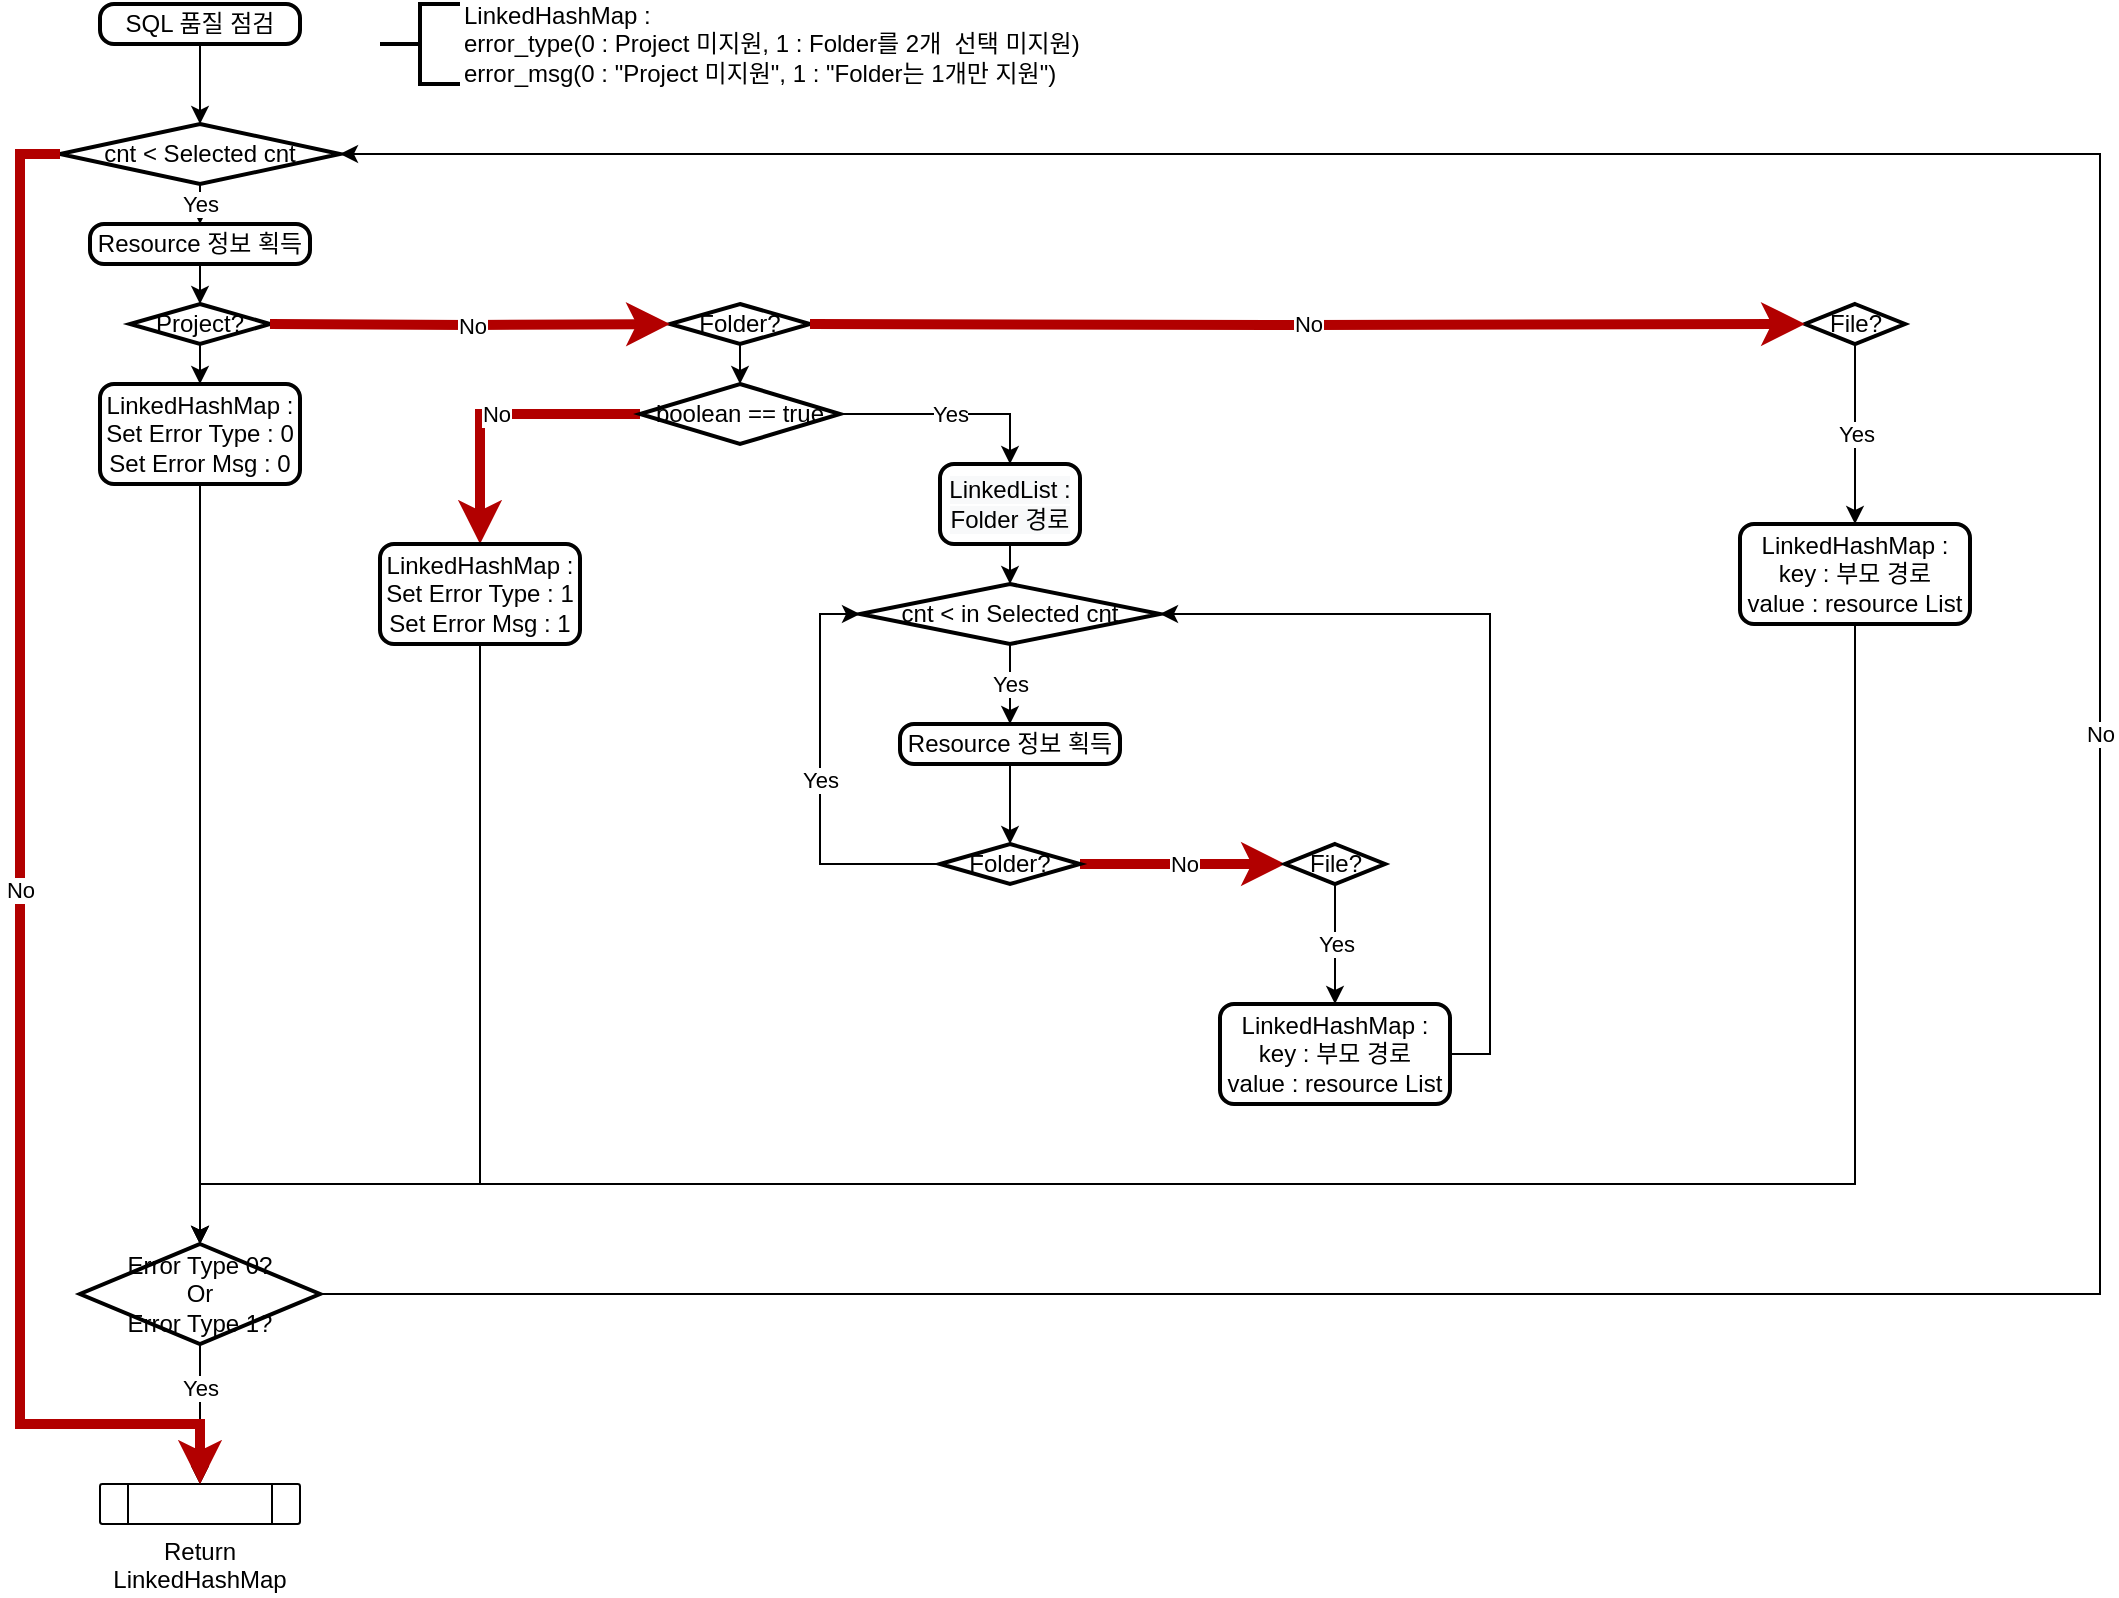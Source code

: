<mxfile version="14.5.3" type="github">
  <diagram id="C5RBs43oDa-KdzZeNtuy" name="Page-1">
    <mxGraphModel dx="1422" dy="762" grid="1" gridSize="10" guides="1" tooltips="1" connect="1" arrows="1" fold="1" page="1" pageScale="1" pageWidth="1169" pageHeight="827" math="0" shadow="0">
      <root>
        <mxCell id="WIyWlLk6GJQsqaUBKTNV-0" />
        <mxCell id="WIyWlLk6GJQsqaUBKTNV-1" parent="WIyWlLk6GJQsqaUBKTNV-0" />
        <mxCell id="KDvS2yM697CIPFRJHkad-46" style="edgeStyle=orthogonalEdgeStyle;rounded=0;orthogonalLoop=1;jettySize=auto;html=1;exitX=0.5;exitY=1;exitDx=0;exitDy=0;entryX=0.5;entryY=0;entryDx=0;entryDy=0;entryPerimeter=0;" edge="1" parent="WIyWlLk6GJQsqaUBKTNV-1" source="KDvS2yM697CIPFRJHkad-1" target="KDvS2yM697CIPFRJHkad-4">
          <mxGeometry relative="1" as="geometry" />
        </mxCell>
        <mxCell id="KDvS2yM697CIPFRJHkad-1" value="SQL 품질 점검" style="rounded=1;whiteSpace=wrap;html=1;absoluteArcSize=1;arcSize=14;strokeWidth=2;" vertex="1" parent="WIyWlLk6GJQsqaUBKTNV-1">
          <mxGeometry x="150" y="10" width="100" height="20" as="geometry" />
        </mxCell>
        <mxCell id="KDvS2yM697CIPFRJHkad-7" value="Yes" style="edgeStyle=orthogonalEdgeStyle;rounded=0;orthogonalLoop=1;jettySize=auto;html=1;exitX=0.5;exitY=1;exitDx=0;exitDy=0;exitPerimeter=0;entryX=0.5;entryY=0;entryDx=0;entryDy=0;" edge="1" parent="WIyWlLk6GJQsqaUBKTNV-1" source="KDvS2yM697CIPFRJHkad-4" target="KDvS2yM697CIPFRJHkad-6">
          <mxGeometry relative="1" as="geometry" />
        </mxCell>
        <mxCell id="KDvS2yM697CIPFRJHkad-47" value="No" style="edgeStyle=orthogonalEdgeStyle;rounded=0;orthogonalLoop=1;jettySize=auto;html=1;exitX=0;exitY=0.5;exitDx=0;exitDy=0;exitPerimeter=0;entryX=0.5;entryY=0;entryDx=0;entryDy=0;fillColor=#e51400;strokeColor=#B20000;" edge="1" parent="WIyWlLk6GJQsqaUBKTNV-1" source="KDvS2yM697CIPFRJHkad-4" target="KDvS2yM697CIPFRJHkad-21">
          <mxGeometry relative="1" as="geometry">
            <Array as="points">
              <mxPoint x="110" y="85" />
              <mxPoint x="110" y="720" />
              <mxPoint x="200" y="720" />
            </Array>
          </mxGeometry>
        </mxCell>
        <mxCell id="KDvS2yM697CIPFRJHkad-4" value="cnt &amp;lt; Selected cnt" style="strokeWidth=2;html=1;shape=mxgraph.flowchart.decision;whiteSpace=wrap;" vertex="1" parent="WIyWlLk6GJQsqaUBKTNV-1">
          <mxGeometry x="130" y="70" width="140" height="30" as="geometry" />
        </mxCell>
        <mxCell id="KDvS2yM697CIPFRJHkad-13" style="edgeStyle=orthogonalEdgeStyle;rounded=0;orthogonalLoop=1;jettySize=auto;html=1;exitX=0.5;exitY=1;exitDx=0;exitDy=0;" edge="1" parent="WIyWlLk6GJQsqaUBKTNV-1" source="KDvS2yM697CIPFRJHkad-6" target="KDvS2yM697CIPFRJHkad-8">
          <mxGeometry relative="1" as="geometry" />
        </mxCell>
        <mxCell id="KDvS2yM697CIPFRJHkad-6" value="Resource 정보 획득" style="rounded=1;whiteSpace=wrap;html=1;absoluteArcSize=1;arcSize=14;strokeWidth=2;" vertex="1" parent="WIyWlLk6GJQsqaUBKTNV-1">
          <mxGeometry x="145" y="120" width="110" height="20" as="geometry" />
        </mxCell>
        <mxCell id="KDvS2yM697CIPFRJHkad-16" style="edgeStyle=orthogonalEdgeStyle;rounded=0;orthogonalLoop=1;jettySize=auto;html=1;exitX=0.5;exitY=1;exitDx=0;exitDy=0;exitPerimeter=0;entryX=0.5;entryY=0;entryDx=0;entryDy=0;" edge="1" parent="WIyWlLk6GJQsqaUBKTNV-1" source="KDvS2yM697CIPFRJHkad-8" target="KDvS2yM697CIPFRJHkad-14">
          <mxGeometry relative="1" as="geometry" />
        </mxCell>
        <mxCell id="KDvS2yM697CIPFRJHkad-8" value="Project?" style="strokeWidth=2;html=1;shape=mxgraph.flowchart.decision;whiteSpace=wrap;" vertex="1" parent="WIyWlLk6GJQsqaUBKTNV-1">
          <mxGeometry x="165" y="160" width="70" height="20" as="geometry" />
        </mxCell>
        <mxCell id="KDvS2yM697CIPFRJHkad-73" style="edgeStyle=orthogonalEdgeStyle;rounded=0;orthogonalLoop=1;jettySize=auto;html=1;exitX=0.5;exitY=1;exitDx=0;exitDy=0;exitPerimeter=0;entryX=0.5;entryY=0;entryDx=0;entryDy=0;entryPerimeter=0;" edge="1" parent="WIyWlLk6GJQsqaUBKTNV-1" source="KDvS2yM697CIPFRJHkad-9" target="KDvS2yM697CIPFRJHkad-49">
          <mxGeometry relative="1" as="geometry" />
        </mxCell>
        <mxCell id="KDvS2yM697CIPFRJHkad-9" value="Folder?" style="strokeWidth=2;html=1;shape=mxgraph.flowchart.decision;whiteSpace=wrap;" vertex="1" parent="WIyWlLk6GJQsqaUBKTNV-1">
          <mxGeometry x="435" y="160" width="70" height="20" as="geometry" />
        </mxCell>
        <mxCell id="KDvS2yM697CIPFRJHkad-81" value="Yes" style="edgeStyle=orthogonalEdgeStyle;rounded=0;orthogonalLoop=1;jettySize=auto;html=1;exitX=0.5;exitY=1;exitDx=0;exitDy=0;exitPerimeter=0;entryX=0.5;entryY=0;entryDx=0;entryDy=0;" edge="1" parent="WIyWlLk6GJQsqaUBKTNV-1" source="KDvS2yM697CIPFRJHkad-10" target="KDvS2yM697CIPFRJHkad-79">
          <mxGeometry relative="1" as="geometry" />
        </mxCell>
        <mxCell id="KDvS2yM697CIPFRJHkad-10" value="File?" style="strokeWidth=2;html=1;shape=mxgraph.flowchart.decision;whiteSpace=wrap;" vertex="1" parent="WIyWlLk6GJQsqaUBKTNV-1">
          <mxGeometry x="1002.5" y="160" width="50" height="20" as="geometry" />
        </mxCell>
        <mxCell id="KDvS2yM697CIPFRJHkad-18" style="edgeStyle=orthogonalEdgeStyle;rounded=0;orthogonalLoop=1;jettySize=auto;html=1;exitX=0.5;exitY=1;exitDx=0;exitDy=0;" edge="1" parent="WIyWlLk6GJQsqaUBKTNV-1" source="KDvS2yM697CIPFRJHkad-14" target="KDvS2yM697CIPFRJHkad-17">
          <mxGeometry relative="1" as="geometry" />
        </mxCell>
        <mxCell id="KDvS2yM697CIPFRJHkad-14" value="LinkedHashMap :&lt;br&gt;Set Error Type : 0&lt;br&gt;Set Error Msg : 0" style="rounded=1;whiteSpace=wrap;html=1;absoluteArcSize=1;arcSize=14;strokeWidth=2;" vertex="1" parent="WIyWlLk6GJQsqaUBKTNV-1">
          <mxGeometry x="150" y="200" width="100" height="50" as="geometry" />
        </mxCell>
        <mxCell id="KDvS2yM697CIPFRJHkad-22" value="Yes" style="edgeStyle=orthogonalEdgeStyle;rounded=0;orthogonalLoop=1;jettySize=auto;html=1;exitX=0.5;exitY=1;exitDx=0;exitDy=0;exitPerimeter=0;entryX=0.5;entryY=0;entryDx=0;entryDy=0;" edge="1" parent="WIyWlLk6GJQsqaUBKTNV-1" source="KDvS2yM697CIPFRJHkad-17" target="KDvS2yM697CIPFRJHkad-21">
          <mxGeometry x="-0.385" relative="1" as="geometry">
            <mxPoint as="offset" />
          </mxGeometry>
        </mxCell>
        <mxCell id="KDvS2yM697CIPFRJHkad-92" value="No" style="edgeStyle=orthogonalEdgeStyle;rounded=0;orthogonalLoop=1;jettySize=auto;html=1;exitX=1;exitY=0.5;exitDx=0;exitDy=0;exitPerimeter=0;entryX=1;entryY=0.5;entryDx=0;entryDy=0;entryPerimeter=0;" edge="1" parent="WIyWlLk6GJQsqaUBKTNV-1" source="KDvS2yM697CIPFRJHkad-17" target="KDvS2yM697CIPFRJHkad-4">
          <mxGeometry relative="1" as="geometry">
            <mxPoint x="320" y="655" as="targetPoint" />
            <Array as="points">
              <mxPoint x="1150" y="655" />
              <mxPoint x="1150" y="85" />
            </Array>
          </mxGeometry>
        </mxCell>
        <mxCell id="KDvS2yM697CIPFRJHkad-17" value="Error Type 0?&lt;br&gt;Or&lt;br&gt;Error Type 1?" style="strokeWidth=2;html=1;shape=mxgraph.flowchart.decision;whiteSpace=wrap;" vertex="1" parent="WIyWlLk6GJQsqaUBKTNV-1">
          <mxGeometry x="140" y="630" width="120" height="50" as="geometry" />
        </mxCell>
        <mxCell id="KDvS2yM697CIPFRJHkad-21" value="Return LinkedHashMap" style="verticalLabelPosition=bottom;verticalAlign=top;html=1;shape=process;whiteSpace=wrap;rounded=1;size=0.14;arcSize=6;" vertex="1" parent="WIyWlLk6GJQsqaUBKTNV-1">
          <mxGeometry x="150" y="750" width="100" height="20" as="geometry" />
        </mxCell>
        <mxCell id="KDvS2yM697CIPFRJHkad-35" value="LinkedHashMap : &lt;br&gt;error_type(0 : Project 미지원, 1 : Folder를 2개&amp;nbsp; 선택 미지원)&lt;br&gt;error_msg(0 : &quot;Project 미지원&quot;, 1 : &quot;Folder는 1개만 지원&quot;)" style="strokeWidth=2;html=1;shape=mxgraph.flowchart.annotation_2;align=left;labelPosition=right;pointerEvents=1;" vertex="1" parent="WIyWlLk6GJQsqaUBKTNV-1">
          <mxGeometry x="290" y="10" width="40" height="40" as="geometry" />
        </mxCell>
        <mxCell id="KDvS2yM697CIPFRJHkad-55" value="Yes" style="edgeStyle=orthogonalEdgeStyle;rounded=0;orthogonalLoop=1;jettySize=auto;html=1;exitX=0.5;exitY=1;exitDx=0;exitDy=0;exitPerimeter=0;entryX=0.5;entryY=0;entryDx=0;entryDy=0;" edge="1" parent="WIyWlLk6GJQsqaUBKTNV-1" source="KDvS2yM697CIPFRJHkad-42" target="KDvS2yM697CIPFRJHkad-44">
          <mxGeometry relative="1" as="geometry" />
        </mxCell>
        <mxCell id="KDvS2yM697CIPFRJHkad-42" value="cnt &amp;lt; in Selected cnt" style="strokeWidth=2;html=1;shape=mxgraph.flowchart.decision;whiteSpace=wrap;" vertex="1" parent="WIyWlLk6GJQsqaUBKTNV-1">
          <mxGeometry x="530" y="300" width="150" height="30" as="geometry" />
        </mxCell>
        <mxCell id="KDvS2yM697CIPFRJHkad-51" style="edgeStyle=orthogonalEdgeStyle;rounded=0;orthogonalLoop=1;jettySize=auto;html=1;exitX=0.5;exitY=1;exitDx=0;exitDy=0;entryX=0.5;entryY=0;entryDx=0;entryDy=0;entryPerimeter=0;" edge="1" parent="WIyWlLk6GJQsqaUBKTNV-1" source="KDvS2yM697CIPFRJHkad-44" target="KDvS2yM697CIPFRJHkad-50">
          <mxGeometry relative="1" as="geometry" />
        </mxCell>
        <mxCell id="KDvS2yM697CIPFRJHkad-44" value="Resource 정보 획득" style="rounded=1;whiteSpace=wrap;html=1;absoluteArcSize=1;arcSize=14;strokeWidth=2;" vertex="1" parent="WIyWlLk6GJQsqaUBKTNV-1">
          <mxGeometry x="550" y="370" width="110" height="20" as="geometry" />
        </mxCell>
        <mxCell id="KDvS2yM697CIPFRJHkad-54" value="Yes" style="edgeStyle=orthogonalEdgeStyle;rounded=0;orthogonalLoop=1;jettySize=auto;html=1;exitX=1;exitY=0.5;exitDx=0;exitDy=0;exitPerimeter=0;entryX=0.5;entryY=0;entryDx=0;entryDy=0;" edge="1" parent="WIyWlLk6GJQsqaUBKTNV-1" source="KDvS2yM697CIPFRJHkad-49" target="KDvS2yM697CIPFRJHkad-89">
          <mxGeometry relative="1" as="geometry" />
        </mxCell>
        <mxCell id="KDvS2yM697CIPFRJHkad-62" value="No" style="edgeStyle=orthogonalEdgeStyle;rounded=0;orthogonalLoop=1;jettySize=auto;html=1;exitX=0;exitY=0.5;exitDx=0;exitDy=0;exitPerimeter=0;fillColor=#e51400;strokeColor=#B20000;strokeWidth=5;entryX=0.5;entryY=0;entryDx=0;entryDy=0;" edge="1" parent="WIyWlLk6GJQsqaUBKTNV-1" source="KDvS2yM697CIPFRJHkad-49" target="KDvS2yM697CIPFRJHkad-60">
          <mxGeometry relative="1" as="geometry">
            <mxPoint x="340" y="250" as="targetPoint" />
          </mxGeometry>
        </mxCell>
        <mxCell id="KDvS2yM697CIPFRJHkad-49" value="boolean == true" style="strokeWidth=2;html=1;shape=mxgraph.flowchart.decision;whiteSpace=wrap;" vertex="1" parent="WIyWlLk6GJQsqaUBKTNV-1">
          <mxGeometry x="420" y="200" width="100" height="30" as="geometry" />
        </mxCell>
        <mxCell id="KDvS2yM697CIPFRJHkad-56" value="Yes" style="edgeStyle=orthogonalEdgeStyle;rounded=0;orthogonalLoop=1;jettySize=auto;html=1;exitX=0;exitY=0.5;exitDx=0;exitDy=0;exitPerimeter=0;entryX=0;entryY=0.5;entryDx=0;entryDy=0;entryPerimeter=0;" edge="1" parent="WIyWlLk6GJQsqaUBKTNV-1" source="KDvS2yM697CIPFRJHkad-50" target="KDvS2yM697CIPFRJHkad-42">
          <mxGeometry relative="1" as="geometry" />
        </mxCell>
        <mxCell id="KDvS2yM697CIPFRJHkad-64" value="No" style="edgeStyle=orthogonalEdgeStyle;rounded=0;orthogonalLoop=1;jettySize=auto;html=1;exitX=1;exitY=0.5;exitDx=0;exitDy=0;exitPerimeter=0;entryX=0;entryY=0.5;entryDx=0;entryDy=0;entryPerimeter=0;fillColor=#e51400;strokeColor=#B20000;strokeWidth=5;" edge="1" parent="WIyWlLk6GJQsqaUBKTNV-1" source="KDvS2yM697CIPFRJHkad-50" target="KDvS2yM697CIPFRJHkad-63">
          <mxGeometry relative="1" as="geometry" />
        </mxCell>
        <mxCell id="KDvS2yM697CIPFRJHkad-50" value="Folder?" style="strokeWidth=2;html=1;shape=mxgraph.flowchart.decision;whiteSpace=wrap;" vertex="1" parent="WIyWlLk6GJQsqaUBKTNV-1">
          <mxGeometry x="570" y="430" width="70" height="20" as="geometry" />
        </mxCell>
        <mxCell id="KDvS2yM697CIPFRJHkad-71" style="edgeStyle=orthogonalEdgeStyle;rounded=0;orthogonalLoop=1;jettySize=auto;html=1;exitX=0.5;exitY=1;exitDx=0;exitDy=0;entryX=0.5;entryY=0;entryDx=0;entryDy=0;entryPerimeter=0;" edge="1" parent="WIyWlLk6GJQsqaUBKTNV-1" source="KDvS2yM697CIPFRJHkad-60" target="KDvS2yM697CIPFRJHkad-17">
          <mxGeometry relative="1" as="geometry">
            <Array as="points">
              <mxPoint x="340" y="600" />
              <mxPoint x="200" y="600" />
            </Array>
          </mxGeometry>
        </mxCell>
        <mxCell id="KDvS2yM697CIPFRJHkad-60" value="LinkedHashMap :&lt;br&gt;Set Error Type : 1&lt;br&gt;Set Error Msg : 1" style="rounded=1;whiteSpace=wrap;html=1;absoluteArcSize=1;arcSize=14;strokeWidth=2;" vertex="1" parent="WIyWlLk6GJQsqaUBKTNV-1">
          <mxGeometry x="290" y="280" width="100" height="50" as="geometry" />
        </mxCell>
        <mxCell id="KDvS2yM697CIPFRJHkad-84" value="Yes" style="edgeStyle=orthogonalEdgeStyle;rounded=0;orthogonalLoop=1;jettySize=auto;html=1;exitX=0.5;exitY=1;exitDx=0;exitDy=0;exitPerimeter=0;entryX=0.5;entryY=0;entryDx=0;entryDy=0;" edge="1" parent="WIyWlLk6GJQsqaUBKTNV-1" source="KDvS2yM697CIPFRJHkad-63" target="KDvS2yM697CIPFRJHkad-82">
          <mxGeometry relative="1" as="geometry" />
        </mxCell>
        <mxCell id="KDvS2yM697CIPFRJHkad-63" value="File?" style="strokeWidth=2;html=1;shape=mxgraph.flowchart.decision;whiteSpace=wrap;" vertex="1" parent="WIyWlLk6GJQsqaUBKTNV-1">
          <mxGeometry x="742.5" y="430" width="50" height="20" as="geometry" />
        </mxCell>
        <mxCell id="KDvS2yM697CIPFRJHkad-87" style="edgeStyle=orthogonalEdgeStyle;rounded=0;orthogonalLoop=1;jettySize=auto;html=1;exitX=0.5;exitY=1;exitDx=0;exitDy=0;entryX=0.5;entryY=0;entryDx=0;entryDy=0;entryPerimeter=0;" edge="1" parent="WIyWlLk6GJQsqaUBKTNV-1" source="KDvS2yM697CIPFRJHkad-79" target="KDvS2yM697CIPFRJHkad-17">
          <mxGeometry relative="1" as="geometry">
            <mxPoint x="200" y="450" as="targetPoint" />
            <Array as="points">
              <mxPoint x="1028" y="600" />
              <mxPoint x="200" y="600" />
            </Array>
          </mxGeometry>
        </mxCell>
        <mxCell id="KDvS2yM697CIPFRJHkad-79" value="LinkedHashMap :&lt;br&gt;key : 부모 경로&lt;br&gt;value : resource List" style="rounded=1;whiteSpace=wrap;html=1;absoluteArcSize=1;arcSize=14;strokeWidth=2;" vertex="1" parent="WIyWlLk6GJQsqaUBKTNV-1">
          <mxGeometry x="970" y="270" width="115" height="50" as="geometry" />
        </mxCell>
        <mxCell id="KDvS2yM697CIPFRJHkad-85" style="edgeStyle=orthogonalEdgeStyle;rounded=0;orthogonalLoop=1;jettySize=auto;html=1;exitX=1;exitY=0.5;exitDx=0;exitDy=0;entryX=1;entryY=0.5;entryDx=0;entryDy=0;entryPerimeter=0;" edge="1" parent="WIyWlLk6GJQsqaUBKTNV-1" source="KDvS2yM697CIPFRJHkad-82" target="KDvS2yM697CIPFRJHkad-42">
          <mxGeometry relative="1" as="geometry" />
        </mxCell>
        <mxCell id="KDvS2yM697CIPFRJHkad-82" value="LinkedHashMap :&lt;br&gt;key : 부모 경로&lt;br&gt;value : resource List" style="rounded=1;whiteSpace=wrap;html=1;absoluteArcSize=1;arcSize=14;strokeWidth=2;" vertex="1" parent="WIyWlLk6GJQsqaUBKTNV-1">
          <mxGeometry x="710" y="510" width="115" height="50" as="geometry" />
        </mxCell>
        <mxCell id="KDvS2yM697CIPFRJHkad-90" style="edgeStyle=orthogonalEdgeStyle;rounded=0;orthogonalLoop=1;jettySize=auto;html=1;exitX=0.5;exitY=1;exitDx=0;exitDy=0;" edge="1" parent="WIyWlLk6GJQsqaUBKTNV-1" source="KDvS2yM697CIPFRJHkad-89" target="KDvS2yM697CIPFRJHkad-42">
          <mxGeometry relative="1" as="geometry" />
        </mxCell>
        <mxCell id="KDvS2yM697CIPFRJHkad-89" value="&#xa;&#xa;&lt;span style=&quot;color: rgb(0, 0, 0); font-family: helvetica; font-size: 12px; font-style: normal; font-weight: 400; letter-spacing: normal; text-align: center; text-indent: 0px; text-transform: none; word-spacing: 0px; background-color: rgb(248, 249, 250); display: inline; float: none;&quot;&gt;LinkedList :&lt;/span&gt;&lt;br style=&quot;color: rgb(0, 0, 0); font-family: helvetica; font-size: 12px; font-style: normal; font-weight: 400; letter-spacing: normal; text-align: center; text-indent: 0px; text-transform: none; word-spacing: 0px; background-color: rgb(248, 249, 250);&quot;&gt;&lt;span style=&quot;color: rgb(0, 0, 0); font-family: helvetica; font-size: 12px; font-style: normal; font-weight: 400; letter-spacing: normal; text-align: center; text-indent: 0px; text-transform: none; word-spacing: 0px; background-color: rgb(248, 249, 250); display: inline; float: none;&quot;&gt;Folder 경로&lt;/span&gt;&#xa;&#xa;" style="rounded=1;whiteSpace=wrap;html=1;absoluteArcSize=1;arcSize=14;strokeWidth=2;" vertex="1" parent="WIyWlLk6GJQsqaUBKTNV-1">
          <mxGeometry x="570" y="240" width="70" height="40" as="geometry" />
        </mxCell>
        <mxCell id="KDvS2yM697CIPFRJHkad-96" value="No" style="edgeStyle=orthogonalEdgeStyle;rounded=0;orthogonalLoop=1;jettySize=auto;html=1;exitX=0;exitY=0.5;exitDx=0;exitDy=0;exitPerimeter=0;entryX=0.5;entryY=0;entryDx=0;entryDy=0;fillColor=#e51400;strokeColor=#B20000;strokeWidth=5;" edge="1" parent="WIyWlLk6GJQsqaUBKTNV-1">
          <mxGeometry relative="1" as="geometry">
            <mxPoint x="130" y="85" as="sourcePoint" />
            <mxPoint x="200" y="750" as="targetPoint" />
            <Array as="points">
              <mxPoint x="110" y="85" />
              <mxPoint x="110" y="720" />
              <mxPoint x="200" y="720" />
            </Array>
          </mxGeometry>
        </mxCell>
        <mxCell id="KDvS2yM697CIPFRJHkad-97" value="No" style="edgeStyle=orthogonalEdgeStyle;rounded=0;orthogonalLoop=1;jettySize=auto;html=1;exitX=1;exitY=0.5;exitDx=0;exitDy=0;exitPerimeter=0;fillColor=#e51400;strokeColor=#B20000;strokeWidth=5;entryX=0;entryY=0.5;entryDx=0;entryDy=0;entryPerimeter=0;" edge="1" parent="WIyWlLk6GJQsqaUBKTNV-1" target="KDvS2yM697CIPFRJHkad-9">
          <mxGeometry relative="1" as="geometry">
            <mxPoint x="235" y="170" as="sourcePoint" />
            <mxPoint x="380" y="170" as="targetPoint" />
          </mxGeometry>
        </mxCell>
        <mxCell id="KDvS2yM697CIPFRJHkad-98" value="No" style="edgeStyle=orthogonalEdgeStyle;rounded=0;orthogonalLoop=1;jettySize=auto;html=1;exitX=1;exitY=0.5;exitDx=0;exitDy=0;exitPerimeter=0;fillColor=#e51400;strokeColor=#B20000;strokeWidth=5;entryX=0;entryY=0.5;entryDx=0;entryDy=0;entryPerimeter=0;" edge="1" parent="WIyWlLk6GJQsqaUBKTNV-1" target="KDvS2yM697CIPFRJHkad-10">
          <mxGeometry relative="1" as="geometry">
            <mxPoint x="505" y="170" as="sourcePoint" />
            <mxPoint x="900" y="170" as="targetPoint" />
          </mxGeometry>
        </mxCell>
      </root>
    </mxGraphModel>
  </diagram>
</mxfile>
